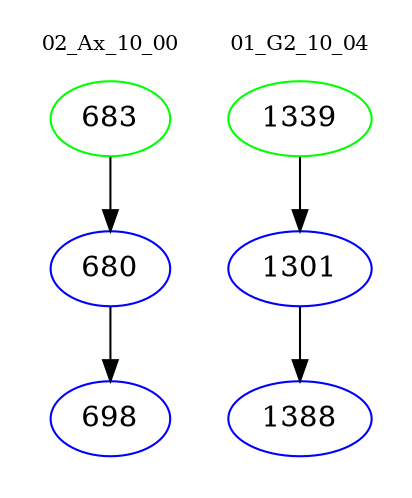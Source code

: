 digraph{
subgraph cluster_0 {
color = white
label = "02_Ax_10_00";
fontsize=10;
T0_683 [label="683", color="green"]
T0_683 -> T0_680 [color="black"]
T0_680 [label="680", color="blue"]
T0_680 -> T0_698 [color="black"]
T0_698 [label="698", color="blue"]
}
subgraph cluster_1 {
color = white
label = "01_G2_10_04";
fontsize=10;
T1_1339 [label="1339", color="green"]
T1_1339 -> T1_1301 [color="black"]
T1_1301 [label="1301", color="blue"]
T1_1301 -> T1_1388 [color="black"]
T1_1388 [label="1388", color="blue"]
}
}
